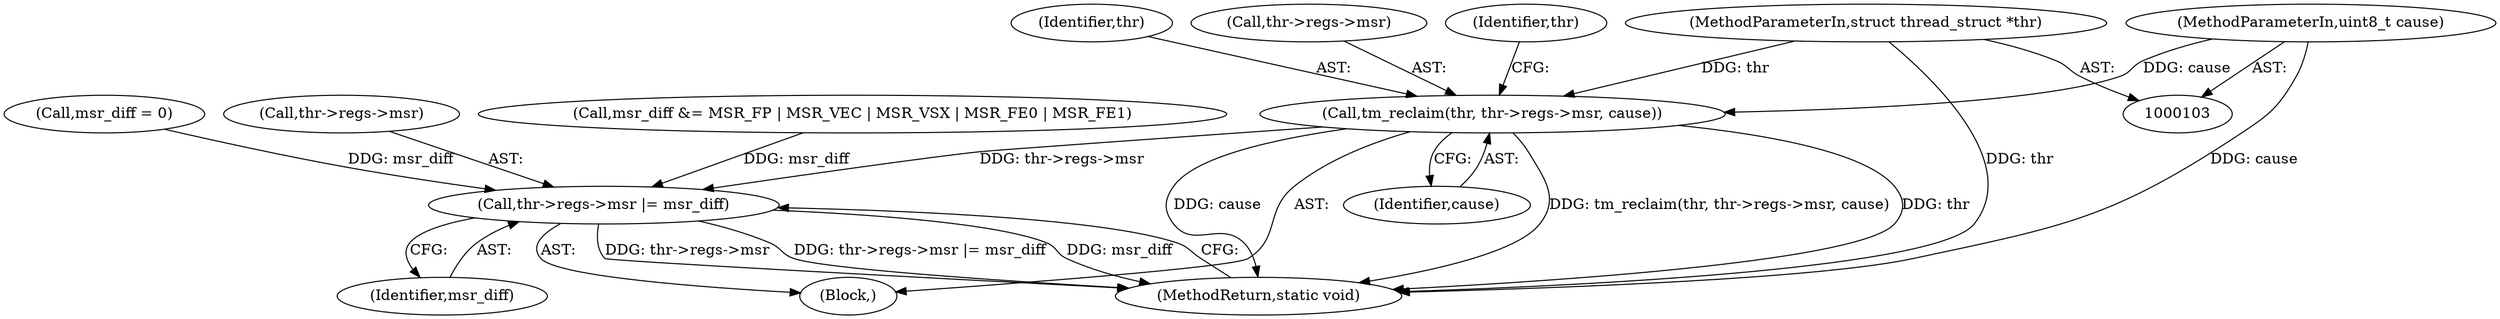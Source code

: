 digraph "0_linux_7f821fc9c77a9b01fe7b1d6e72717b33d8d64142@pointer" {
"1000179" [label="(Call,tm_reclaim(thr, thr->regs->msr, cause))"];
"1000104" [label="(MethodParameterIn,struct thread_struct *thr)"];
"1000106" [label="(MethodParameterIn,uint8_t cause)"];
"1000187" [label="(Call,thr->regs->msr |= msr_diff)"];
"1000109" [label="(Call,msr_diff = 0)"];
"1000104" [label="(MethodParameterIn,struct thread_struct *thr)"];
"1000188" [label="(Call,thr->regs->msr)"];
"1000193" [label="(Identifier,msr_diff)"];
"1000186" [label="(Identifier,cause)"];
"1000180" [label="(Identifier,thr)"];
"1000106" [label="(MethodParameterIn,uint8_t cause)"];
"1000181" [label="(Call,thr->regs->msr)"];
"1000179" [label="(Call,tm_reclaim(thr, thr->regs->msr, cause))"];
"1000163" [label="(Call,msr_diff &= MSR_FP | MSR_VEC | MSR_VSX | MSR_FE0 | MSR_FE1)"];
"1000190" [label="(Identifier,thr)"];
"1000187" [label="(Call,thr->regs->msr |= msr_diff)"];
"1000194" [label="(MethodReturn,static void)"];
"1000107" [label="(Block,)"];
"1000179" -> "1000107"  [label="AST: "];
"1000179" -> "1000186"  [label="CFG: "];
"1000180" -> "1000179"  [label="AST: "];
"1000181" -> "1000179"  [label="AST: "];
"1000186" -> "1000179"  [label="AST: "];
"1000190" -> "1000179"  [label="CFG: "];
"1000179" -> "1000194"  [label="DDG: cause"];
"1000179" -> "1000194"  [label="DDG: tm_reclaim(thr, thr->regs->msr, cause)"];
"1000179" -> "1000194"  [label="DDG: thr"];
"1000104" -> "1000179"  [label="DDG: thr"];
"1000106" -> "1000179"  [label="DDG: cause"];
"1000179" -> "1000187"  [label="DDG: thr->regs->msr"];
"1000104" -> "1000103"  [label="AST: "];
"1000104" -> "1000194"  [label="DDG: thr"];
"1000106" -> "1000103"  [label="AST: "];
"1000106" -> "1000194"  [label="DDG: cause"];
"1000187" -> "1000107"  [label="AST: "];
"1000187" -> "1000193"  [label="CFG: "];
"1000188" -> "1000187"  [label="AST: "];
"1000193" -> "1000187"  [label="AST: "];
"1000194" -> "1000187"  [label="CFG: "];
"1000187" -> "1000194"  [label="DDG: thr->regs->msr"];
"1000187" -> "1000194"  [label="DDG: thr->regs->msr |= msr_diff"];
"1000187" -> "1000194"  [label="DDG: msr_diff"];
"1000163" -> "1000187"  [label="DDG: msr_diff"];
"1000109" -> "1000187"  [label="DDG: msr_diff"];
}
